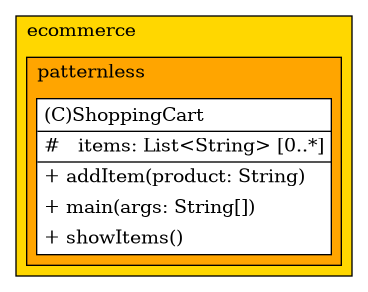 @startuml

digraph g {
    rankdir="TB"
    splines=polyline


    // Nodes
    subgraph cluster_1528280640 {
        label=ecommerce
        labeljust=l
        fillcolor="#FFD700"
        style=filled

        subgraph cluster_913265275 {
            label=patternless
            labeljust=l
            fillcolor="#FFA500"
            style=filled

            ShoppingCart972126479[
                label=<<TABLE BORDER="1" CELLBORDER="0" CELLPADDING="4" CELLSPACING="0">
                    <TR><TD ALIGN="LEFT" >(C)ShoppingCart</TD></TR>
                    <HR/>
                    <TR><TD ALIGN="LEFT" >#   items: List&lt;String&gt; [0..*]</TD></TR>
                    <HR/>
                    <TR><TD ALIGN="LEFT" >+ addItem(product: String)</TD></TR>
                    <TR><TD ALIGN="LEFT" >+ main(args: String[])</TD></TR>
                    <TR><TD ALIGN="LEFT" >+ showItems()</TD></TR>
                </TABLE>>
                style=filled
                margin=0
                shape=plaintext
                fillcolor="#FFFFFF"
            ];
        }
    }

    // Edges

}

@enduml
